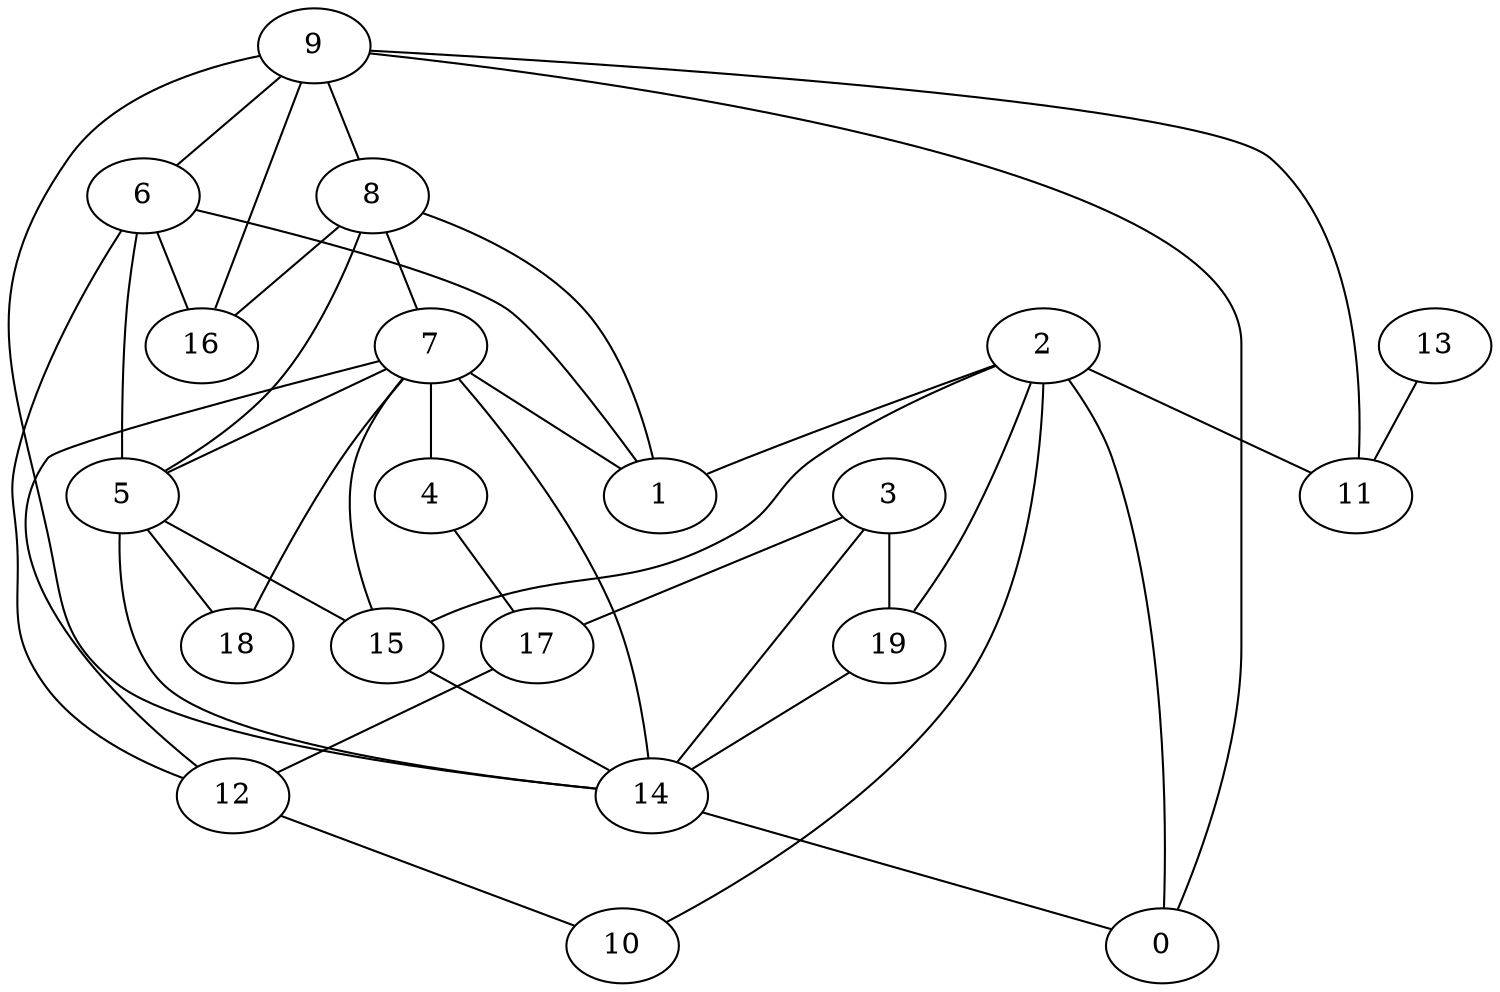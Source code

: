 digraph GG_graph {

subgraph G_graph {
edge [color = black]
"5" -> "15" [dir = none]
"4" -> "17" [dir = none]
"15" -> "14" [dir = none]
"13" -> "11" [dir = none]
"12" -> "10" [dir = none]
"6" -> "16" [dir = none]
"6" -> "1" [dir = none]
"6" -> "12" [dir = none]
"7" -> "18" [dir = none]
"7" -> "12" [dir = none]
"17" -> "12" [dir = none]
"9" -> "8" [dir = none]
"9" -> "14" [dir = none]
"9" -> "11" [dir = none]
"9" -> "6" [dir = none]
"3" -> "14" [dir = none]
"2" -> "19" [dir = none]
"2" -> "0" [dir = none]
"2" -> "1" [dir = none]
"6" -> "5" [dir = none]
"8" -> "7" [dir = none]
"3" -> "17" [dir = none]
"5" -> "14" [dir = none]
"7" -> "15" [dir = none]
"8" -> "5" [dir = none]
"7" -> "14" [dir = none]
"3" -> "19" [dir = none]
"9" -> "16" [dir = none]
"19" -> "14" [dir = none]
"7" -> "1" [dir = none]
"2" -> "10" [dir = none]
"14" -> "0" [dir = none]
"7" -> "4" [dir = none]
"2" -> "15" [dir = none]
"5" -> "18" [dir = none]
"8" -> "1" [dir = none]
"2" -> "11" [dir = none]
"7" -> "5" [dir = none]
"9" -> "0" [dir = none]
"8" -> "16" [dir = none]
}

}
